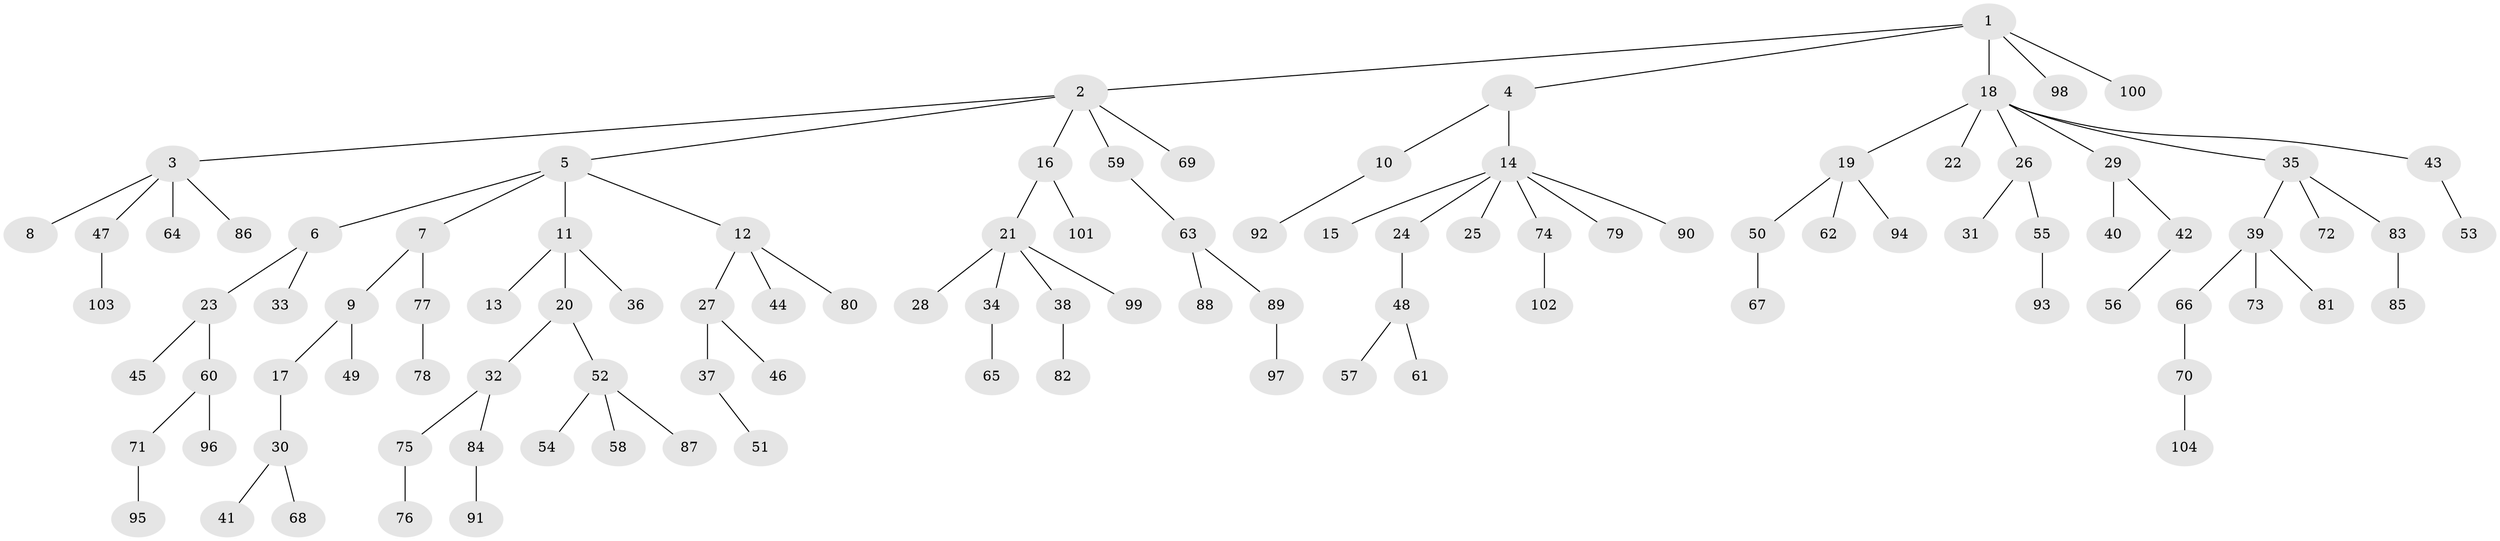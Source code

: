 // coarse degree distribution, {4: 0.05555555555555555, 6: 0.027777777777777776, 8: 0.027777777777777776, 3: 0.08333333333333333, 1: 0.625, 2: 0.1388888888888889, 5: 0.041666666666666664}
// Generated by graph-tools (version 1.1) at 2025/24/03/03/25 07:24:08]
// undirected, 104 vertices, 103 edges
graph export_dot {
graph [start="1"]
  node [color=gray90,style=filled];
  1;
  2;
  3;
  4;
  5;
  6;
  7;
  8;
  9;
  10;
  11;
  12;
  13;
  14;
  15;
  16;
  17;
  18;
  19;
  20;
  21;
  22;
  23;
  24;
  25;
  26;
  27;
  28;
  29;
  30;
  31;
  32;
  33;
  34;
  35;
  36;
  37;
  38;
  39;
  40;
  41;
  42;
  43;
  44;
  45;
  46;
  47;
  48;
  49;
  50;
  51;
  52;
  53;
  54;
  55;
  56;
  57;
  58;
  59;
  60;
  61;
  62;
  63;
  64;
  65;
  66;
  67;
  68;
  69;
  70;
  71;
  72;
  73;
  74;
  75;
  76;
  77;
  78;
  79;
  80;
  81;
  82;
  83;
  84;
  85;
  86;
  87;
  88;
  89;
  90;
  91;
  92;
  93;
  94;
  95;
  96;
  97;
  98;
  99;
  100;
  101;
  102;
  103;
  104;
  1 -- 2;
  1 -- 4;
  1 -- 18;
  1 -- 98;
  1 -- 100;
  2 -- 3;
  2 -- 5;
  2 -- 16;
  2 -- 59;
  2 -- 69;
  3 -- 8;
  3 -- 47;
  3 -- 64;
  3 -- 86;
  4 -- 10;
  4 -- 14;
  5 -- 6;
  5 -- 7;
  5 -- 11;
  5 -- 12;
  6 -- 23;
  6 -- 33;
  7 -- 9;
  7 -- 77;
  9 -- 17;
  9 -- 49;
  10 -- 92;
  11 -- 13;
  11 -- 20;
  11 -- 36;
  12 -- 27;
  12 -- 44;
  12 -- 80;
  14 -- 15;
  14 -- 24;
  14 -- 25;
  14 -- 74;
  14 -- 79;
  14 -- 90;
  16 -- 21;
  16 -- 101;
  17 -- 30;
  18 -- 19;
  18 -- 22;
  18 -- 26;
  18 -- 29;
  18 -- 35;
  18 -- 43;
  19 -- 50;
  19 -- 62;
  19 -- 94;
  20 -- 32;
  20 -- 52;
  21 -- 28;
  21 -- 34;
  21 -- 38;
  21 -- 99;
  23 -- 45;
  23 -- 60;
  24 -- 48;
  26 -- 31;
  26 -- 55;
  27 -- 37;
  27 -- 46;
  29 -- 40;
  29 -- 42;
  30 -- 41;
  30 -- 68;
  32 -- 75;
  32 -- 84;
  34 -- 65;
  35 -- 39;
  35 -- 72;
  35 -- 83;
  37 -- 51;
  38 -- 82;
  39 -- 66;
  39 -- 73;
  39 -- 81;
  42 -- 56;
  43 -- 53;
  47 -- 103;
  48 -- 57;
  48 -- 61;
  50 -- 67;
  52 -- 54;
  52 -- 58;
  52 -- 87;
  55 -- 93;
  59 -- 63;
  60 -- 71;
  60 -- 96;
  63 -- 88;
  63 -- 89;
  66 -- 70;
  70 -- 104;
  71 -- 95;
  74 -- 102;
  75 -- 76;
  77 -- 78;
  83 -- 85;
  84 -- 91;
  89 -- 97;
}
